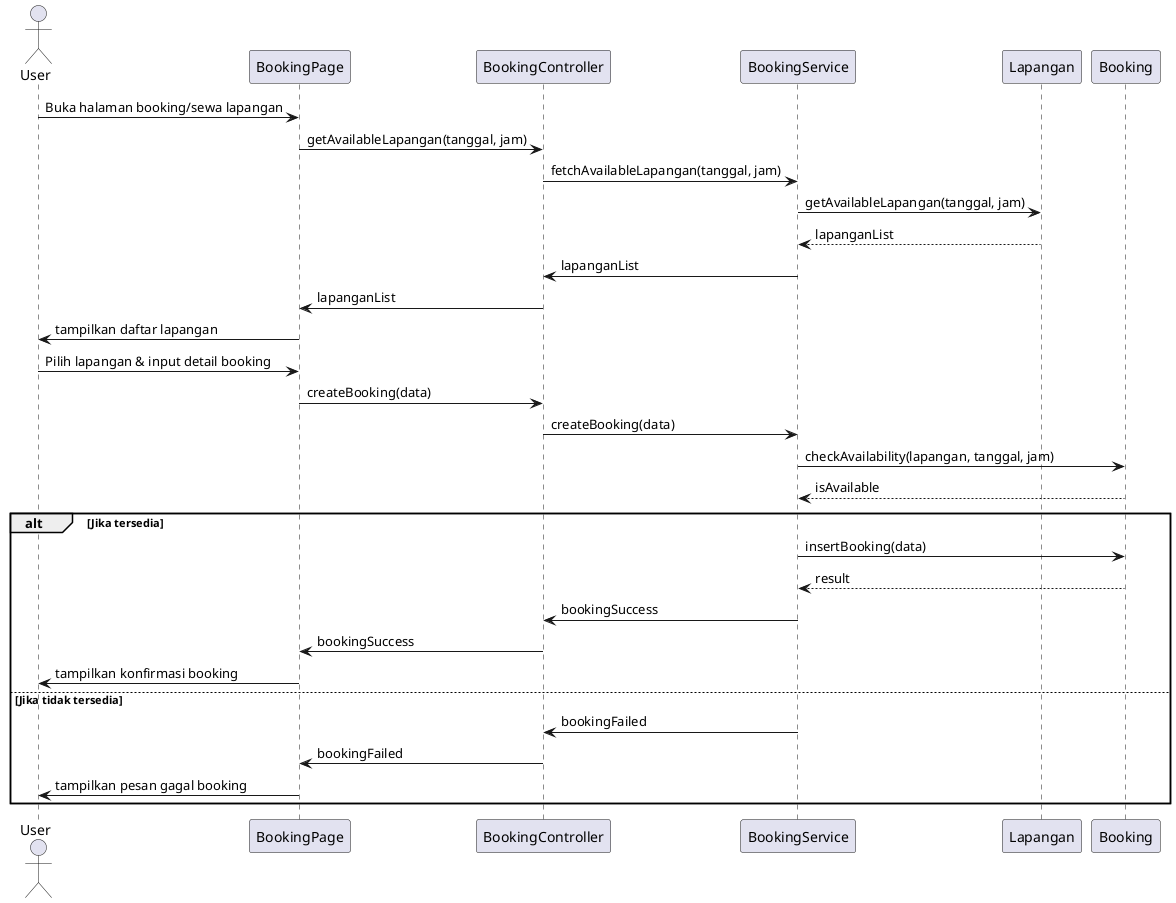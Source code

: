 @startuml
actor User
participant "BookingPage" as UI
participant "BookingController" as Controller
participant "BookingService" as Service
participant "Lapangan" as LapanganEntity
participant "Booking" as BookingEntity

User -> UI : Buka halaman booking/sewa lapangan
UI -> Controller : getAvailableLapangan(tanggal, jam)
Controller -> Service : fetchAvailableLapangan(tanggal, jam)
Service -> LapanganEntity : getAvailableLapangan(tanggal, jam)
LapanganEntity --> Service : lapanganList
Service -> Controller : lapanganList
Controller -> UI : lapanganList
UI -> User : tampilkan daftar lapangan

User -> UI : Pilih lapangan & input detail booking
UI -> Controller : createBooking(data)
Controller -> Service : createBooking(data)
Service -> BookingEntity : checkAvailability(lapangan, tanggal, jam)
BookingEntity --> Service : isAvailable
alt Jika tersedia
    Service -> BookingEntity : insertBooking(data)
    BookingEntity --> Service : result
    Service -> Controller : bookingSuccess
    Controller -> UI : bookingSuccess
    UI -> User : tampilkan konfirmasi booking
else Jika tidak tersedia
    Service -> Controller : bookingFailed
    Controller -> UI : bookingFailed
    UI -> User : tampilkan pesan gagal booking
end
@enduml

